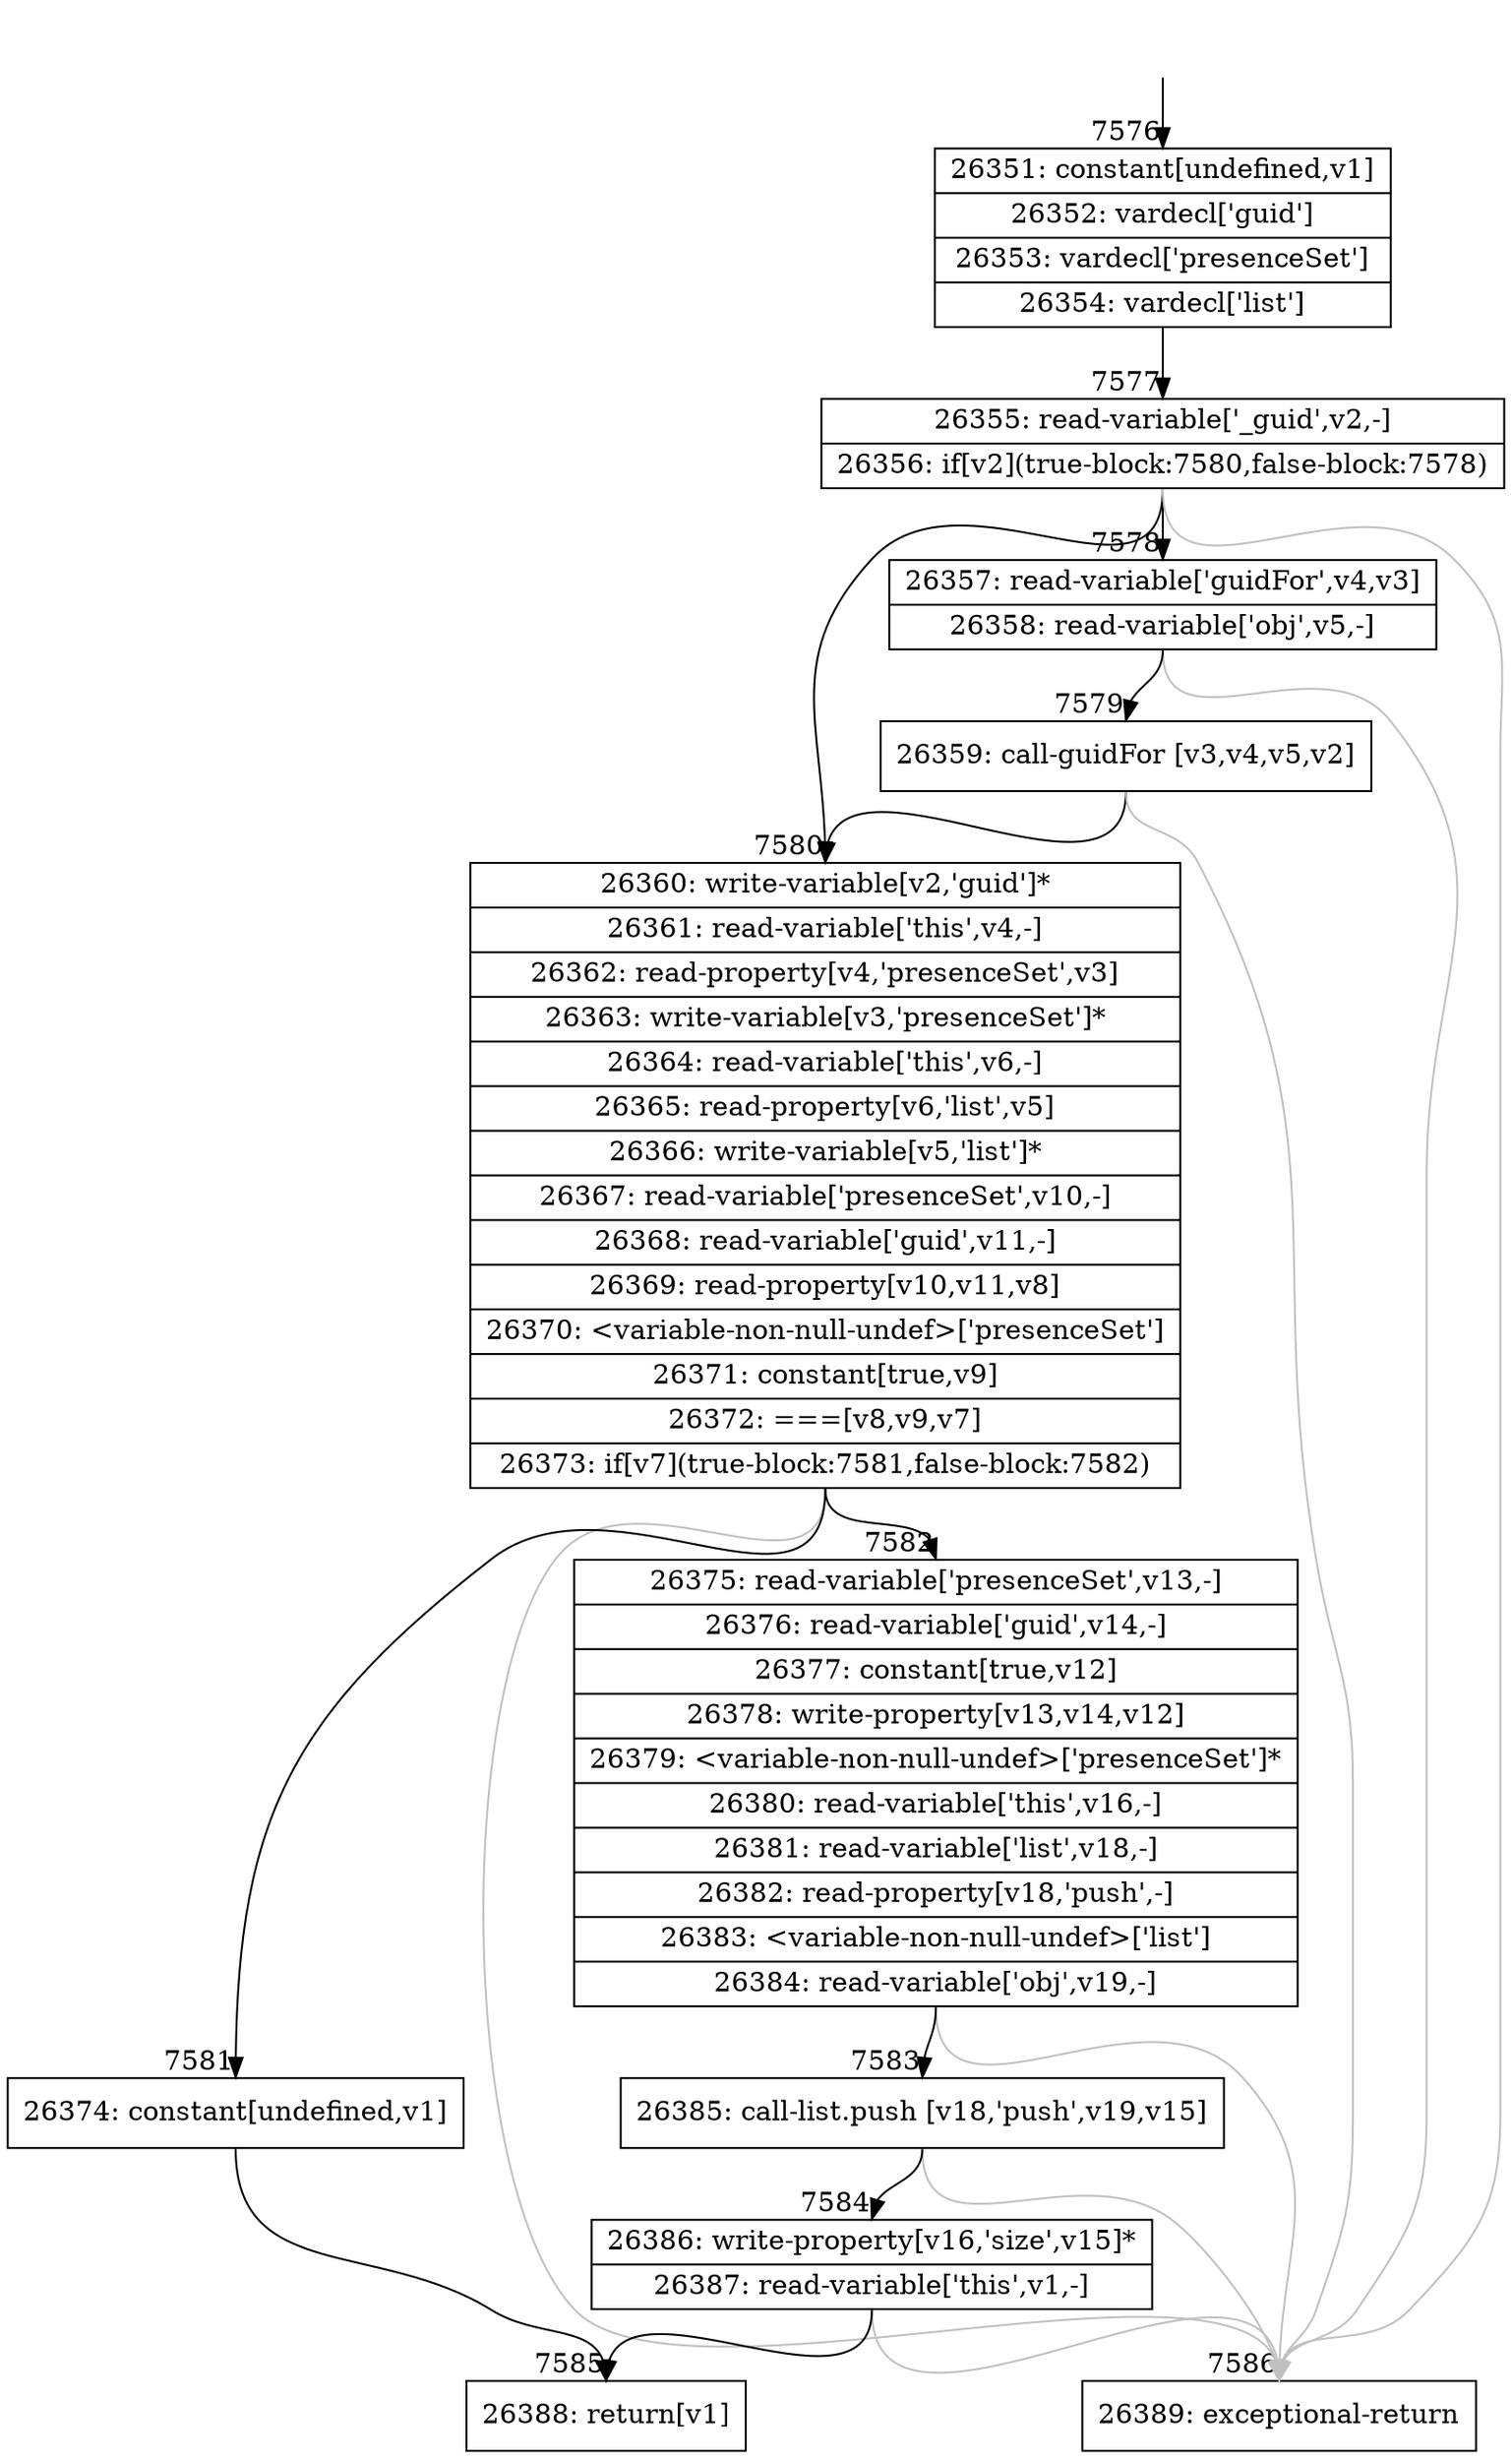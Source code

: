digraph {
rankdir="TD"
BB_entry636[shape=none,label=""];
BB_entry636 -> BB7576 [tailport=s, headport=n, headlabel="    7576"]
BB7576 [shape=record label="{26351: constant[undefined,v1]|26352: vardecl['guid']|26353: vardecl['presenceSet']|26354: vardecl['list']}" ] 
BB7576 -> BB7577 [tailport=s, headport=n, headlabel="      7577"]
BB7577 [shape=record label="{26355: read-variable['_guid',v2,-]|26356: if[v2](true-block:7580,false-block:7578)}" ] 
BB7577 -> BB7580 [tailport=s, headport=n, headlabel="      7580"]
BB7577 -> BB7578 [tailport=s, headport=n, headlabel="      7578"]
BB7577 -> BB7586 [tailport=s, headport=n, color=gray, headlabel="      7586"]
BB7578 [shape=record label="{26357: read-variable['guidFor',v4,v3]|26358: read-variable['obj',v5,-]}" ] 
BB7578 -> BB7579 [tailport=s, headport=n, headlabel="      7579"]
BB7578 -> BB7586 [tailport=s, headport=n, color=gray]
BB7579 [shape=record label="{26359: call-guidFor [v3,v4,v5,v2]}" ] 
BB7579 -> BB7580 [tailport=s, headport=n]
BB7579 -> BB7586 [tailport=s, headport=n, color=gray]
BB7580 [shape=record label="{26360: write-variable[v2,'guid']*|26361: read-variable['this',v4,-]|26362: read-property[v4,'presenceSet',v3]|26363: write-variable[v3,'presenceSet']*|26364: read-variable['this',v6,-]|26365: read-property[v6,'list',v5]|26366: write-variable[v5,'list']*|26367: read-variable['presenceSet',v10,-]|26368: read-variable['guid',v11,-]|26369: read-property[v10,v11,v8]|26370: \<variable-non-null-undef\>['presenceSet']|26371: constant[true,v9]|26372: ===[v8,v9,v7]|26373: if[v7](true-block:7581,false-block:7582)}" ] 
BB7580 -> BB7581 [tailport=s, headport=n, headlabel="      7581"]
BB7580 -> BB7582 [tailport=s, headport=n, headlabel="      7582"]
BB7580 -> BB7586 [tailport=s, headport=n, color=gray]
BB7581 [shape=record label="{26374: constant[undefined,v1]}" ] 
BB7581 -> BB7585 [tailport=s, headport=n, headlabel="      7585"]
BB7582 [shape=record label="{26375: read-variable['presenceSet',v13,-]|26376: read-variable['guid',v14,-]|26377: constant[true,v12]|26378: write-property[v13,v14,v12]|26379: \<variable-non-null-undef\>['presenceSet']*|26380: read-variable['this',v16,-]|26381: read-variable['list',v18,-]|26382: read-property[v18,'push',-]|26383: \<variable-non-null-undef\>['list']|26384: read-variable['obj',v19,-]}" ] 
BB7582 -> BB7583 [tailport=s, headport=n, headlabel="      7583"]
BB7582 -> BB7586 [tailport=s, headport=n, color=gray]
BB7583 [shape=record label="{26385: call-list.push [v18,'push',v19,v15]}" ] 
BB7583 -> BB7584 [tailport=s, headport=n, headlabel="      7584"]
BB7583 -> BB7586 [tailport=s, headport=n, color=gray]
BB7584 [shape=record label="{26386: write-property[v16,'size',v15]*|26387: read-variable['this',v1,-]}" ] 
BB7584 -> BB7585 [tailport=s, headport=n]
BB7584 -> BB7586 [tailport=s, headport=n, color=gray]
BB7585 [shape=record label="{26388: return[v1]}" ] 
BB7586 [shape=record label="{26389: exceptional-return}" ] 
//#$~ 13985
}
